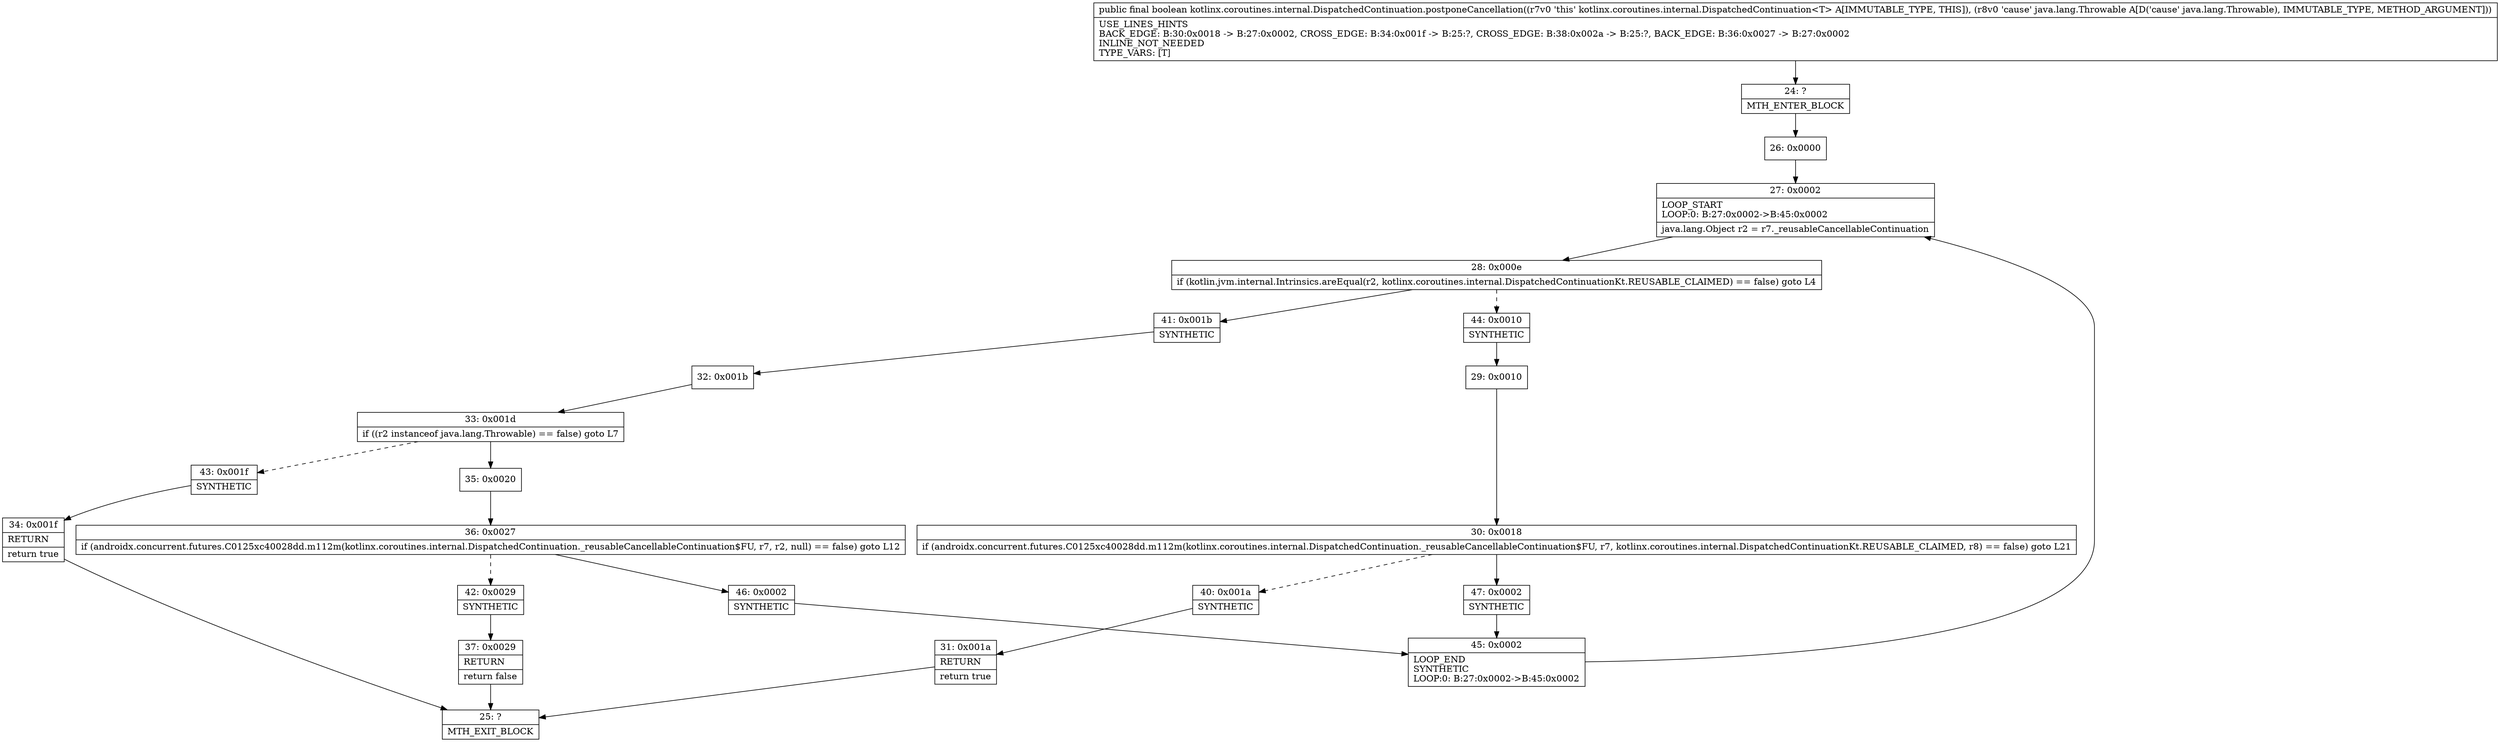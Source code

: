 digraph "CFG forkotlinx.coroutines.internal.DispatchedContinuation.postponeCancellation(Ljava\/lang\/Throwable;)Z" {
Node_24 [shape=record,label="{24\:\ ?|MTH_ENTER_BLOCK\l}"];
Node_26 [shape=record,label="{26\:\ 0x0000}"];
Node_27 [shape=record,label="{27\:\ 0x0002|LOOP_START\lLOOP:0: B:27:0x0002\-\>B:45:0x0002\l|java.lang.Object r2 = r7._reusableCancellableContinuation\l}"];
Node_28 [shape=record,label="{28\:\ 0x000e|if (kotlin.jvm.internal.Intrinsics.areEqual(r2, kotlinx.coroutines.internal.DispatchedContinuationKt.REUSABLE_CLAIMED) == false) goto L4\l}"];
Node_41 [shape=record,label="{41\:\ 0x001b|SYNTHETIC\l}"];
Node_32 [shape=record,label="{32\:\ 0x001b}"];
Node_33 [shape=record,label="{33\:\ 0x001d|if ((r2 instanceof java.lang.Throwable) == false) goto L7\l}"];
Node_35 [shape=record,label="{35\:\ 0x0020}"];
Node_36 [shape=record,label="{36\:\ 0x0027|if (androidx.concurrent.futures.C0125xc40028dd.m112m(kotlinx.coroutines.internal.DispatchedContinuation._reusableCancellableContinuation$FU, r7, r2, null) == false) goto L12\l}"];
Node_42 [shape=record,label="{42\:\ 0x0029|SYNTHETIC\l}"];
Node_37 [shape=record,label="{37\:\ 0x0029|RETURN\l|return false\l}"];
Node_25 [shape=record,label="{25\:\ ?|MTH_EXIT_BLOCK\l}"];
Node_46 [shape=record,label="{46\:\ 0x0002|SYNTHETIC\l}"];
Node_45 [shape=record,label="{45\:\ 0x0002|LOOP_END\lSYNTHETIC\lLOOP:0: B:27:0x0002\-\>B:45:0x0002\l}"];
Node_43 [shape=record,label="{43\:\ 0x001f|SYNTHETIC\l}"];
Node_34 [shape=record,label="{34\:\ 0x001f|RETURN\l|return true\l}"];
Node_44 [shape=record,label="{44\:\ 0x0010|SYNTHETIC\l}"];
Node_29 [shape=record,label="{29\:\ 0x0010}"];
Node_30 [shape=record,label="{30\:\ 0x0018|if (androidx.concurrent.futures.C0125xc40028dd.m112m(kotlinx.coroutines.internal.DispatchedContinuation._reusableCancellableContinuation$FU, r7, kotlinx.coroutines.internal.DispatchedContinuationKt.REUSABLE_CLAIMED, r8) == false) goto L21\l}"];
Node_40 [shape=record,label="{40\:\ 0x001a|SYNTHETIC\l}"];
Node_31 [shape=record,label="{31\:\ 0x001a|RETURN\l|return true\l}"];
Node_47 [shape=record,label="{47\:\ 0x0002|SYNTHETIC\l}"];
MethodNode[shape=record,label="{public final boolean kotlinx.coroutines.internal.DispatchedContinuation.postponeCancellation((r7v0 'this' kotlinx.coroutines.internal.DispatchedContinuation\<T\> A[IMMUTABLE_TYPE, THIS]), (r8v0 'cause' java.lang.Throwable A[D('cause' java.lang.Throwable), IMMUTABLE_TYPE, METHOD_ARGUMENT]))  | USE_LINES_HINTS\lBACK_EDGE: B:30:0x0018 \-\> B:27:0x0002, CROSS_EDGE: B:34:0x001f \-\> B:25:?, CROSS_EDGE: B:38:0x002a \-\> B:25:?, BACK_EDGE: B:36:0x0027 \-\> B:27:0x0002\lINLINE_NOT_NEEDED\lTYPE_VARS: [T]\l}"];
MethodNode -> Node_24;Node_24 -> Node_26;
Node_26 -> Node_27;
Node_27 -> Node_28;
Node_28 -> Node_41;
Node_28 -> Node_44[style=dashed];
Node_41 -> Node_32;
Node_32 -> Node_33;
Node_33 -> Node_35;
Node_33 -> Node_43[style=dashed];
Node_35 -> Node_36;
Node_36 -> Node_42[style=dashed];
Node_36 -> Node_46;
Node_42 -> Node_37;
Node_37 -> Node_25;
Node_46 -> Node_45;
Node_45 -> Node_27;
Node_43 -> Node_34;
Node_34 -> Node_25;
Node_44 -> Node_29;
Node_29 -> Node_30;
Node_30 -> Node_40[style=dashed];
Node_30 -> Node_47;
Node_40 -> Node_31;
Node_31 -> Node_25;
Node_47 -> Node_45;
}

